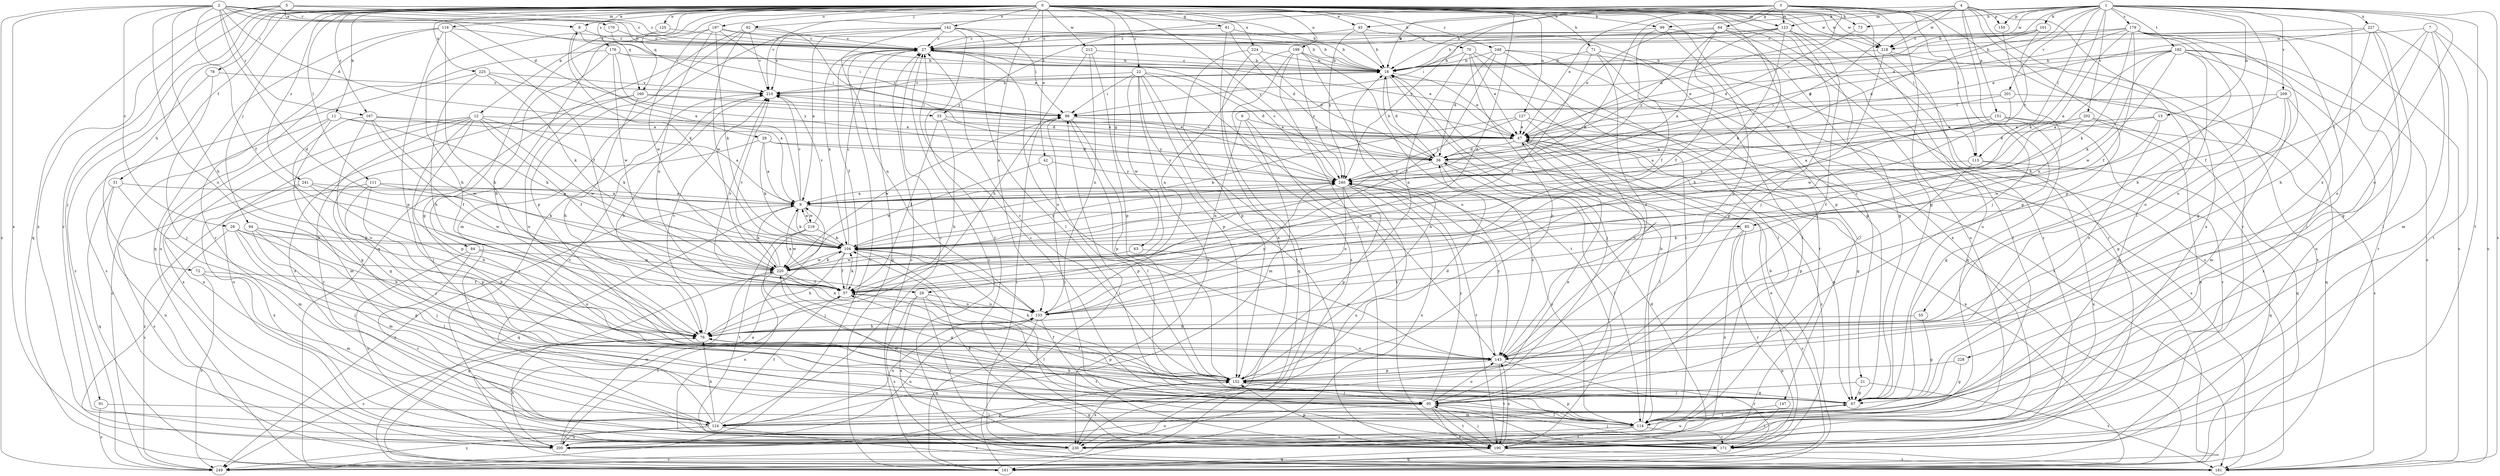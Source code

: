 strict digraph  {
0;
1;
2;
3;
4;
5;
6;
7;
8;
9;
11;
12;
13;
18;
21;
22;
26;
27;
28;
29;
33;
36;
42;
45;
47;
51;
55;
57;
61;
63;
64;
67;
70;
71;
72;
73;
76;
78;
84;
85;
86;
91;
92;
94;
95;
99;
101;
104;
111;
113;
114;
116;
123;
124;
125;
127;
133;
142;
143;
147;
150;
151;
152;
160;
161;
167;
170;
171;
176;
179;
181;
182;
190;
197;
199;
200;
201;
202;
209;
210;
212;
218;
219;
220;
224;
225;
227;
228;
230;
240;
241;
248;
249;
0 -> 8  [label=a];
0 -> 11  [label=b];
0 -> 12  [label=b];
0 -> 21  [label=c];
0 -> 22  [label=c];
0 -> 28  [label=d];
0 -> 42  [label=e];
0 -> 45  [label=e];
0 -> 51  [label=f];
0 -> 61  [label=g];
0 -> 63  [label=g];
0 -> 70  [label=h];
0 -> 71  [label=h];
0 -> 72  [label=h];
0 -> 73  [label=h];
0 -> 78  [label=i];
0 -> 84  [label=i];
0 -> 91  [label=j];
0 -> 92  [label=j];
0 -> 94  [label=j];
0 -> 95  [label=j];
0 -> 99  [label=k];
0 -> 111  [label=l];
0 -> 113  [label=l];
0 -> 116  [label=m];
0 -> 123  [label=m];
0 -> 125  [label=n];
0 -> 127  [label=n];
0 -> 133  [label=n];
0 -> 142  [label=o];
0 -> 147  [label=p];
0 -> 160  [label=q];
0 -> 167  [label=r];
0 -> 176  [label=s];
0 -> 197  [label=u];
0 -> 199  [label=u];
0 -> 212  [label=w];
0 -> 218  [label=w];
0 -> 224  [label=x];
0 -> 225  [label=x];
0 -> 240  [label=y];
0 -> 241  [label=z];
0 -> 248  [label=z];
1 -> 13  [label=b];
1 -> 18  [label=b];
1 -> 45  [label=e];
1 -> 47  [label=e];
1 -> 55  [label=f];
1 -> 73  [label=h];
1 -> 99  [label=k];
1 -> 101  [label=k];
1 -> 104  [label=k];
1 -> 113  [label=l];
1 -> 143  [label=o];
1 -> 150  [label=p];
1 -> 179  [label=s];
1 -> 181  [label=s];
1 -> 182  [label=t];
1 -> 190  [label=t];
1 -> 201  [label=v];
1 -> 202  [label=v];
1 -> 209  [label=v];
1 -> 218  [label=w];
1 -> 227  [label=x];
1 -> 228  [label=x];
2 -> 18  [label=b];
2 -> 26  [label=c];
2 -> 27  [label=c];
2 -> 28  [label=d];
2 -> 29  [label=d];
2 -> 33  [label=d];
2 -> 57  [label=f];
2 -> 76  [label=h];
2 -> 143  [label=o];
2 -> 160  [label=q];
2 -> 167  [label=r];
2 -> 170  [label=r];
2 -> 218  [label=w];
2 -> 230  [label=x];
2 -> 249  [label=z];
3 -> 18  [label=b];
3 -> 33  [label=d];
3 -> 36  [label=d];
3 -> 47  [label=e];
3 -> 64  [label=g];
3 -> 67  [label=g];
3 -> 95  [label=j];
3 -> 104  [label=k];
3 -> 113  [label=l];
3 -> 123  [label=m];
3 -> 171  [label=r];
3 -> 200  [label=u];
3 -> 210  [label=v];
3 -> 240  [label=y];
4 -> 18  [label=b];
4 -> 67  [label=g];
4 -> 114  [label=l];
4 -> 123  [label=m];
4 -> 150  [label=p];
4 -> 151  [label=p];
4 -> 152  [label=p];
4 -> 218  [label=w];
4 -> 230  [label=x];
4 -> 240  [label=y];
5 -> 8  [label=a];
5 -> 18  [label=b];
5 -> 27  [label=c];
5 -> 161  [label=q];
5 -> 171  [label=r];
5 -> 218  [label=w];
5 -> 230  [label=x];
6 -> 47  [label=e];
6 -> 124  [label=m];
6 -> 133  [label=n];
6 -> 190  [label=t];
7 -> 85  [label=i];
7 -> 124  [label=m];
7 -> 143  [label=o];
7 -> 181  [label=s];
7 -> 190  [label=t];
7 -> 218  [label=w];
8 -> 27  [label=c];
8 -> 47  [label=e];
8 -> 104  [label=k];
9 -> 8  [label=a];
9 -> 85  [label=i];
9 -> 104  [label=k];
9 -> 161  [label=q];
9 -> 210  [label=v];
9 -> 219  [label=w];
9 -> 249  [label=z];
11 -> 47  [label=e];
11 -> 104  [label=k];
11 -> 124  [label=m];
11 -> 230  [label=x];
11 -> 249  [label=z];
12 -> 47  [label=e];
12 -> 57  [label=f];
12 -> 95  [label=j];
12 -> 104  [label=k];
12 -> 152  [label=p];
12 -> 171  [label=r];
12 -> 200  [label=u];
12 -> 220  [label=w];
12 -> 230  [label=x];
13 -> 36  [label=d];
13 -> 47  [label=e];
13 -> 143  [label=o];
13 -> 220  [label=w];
18 -> 27  [label=c];
18 -> 36  [label=d];
18 -> 47  [label=e];
18 -> 95  [label=j];
18 -> 181  [label=s];
18 -> 210  [label=v];
21 -> 67  [label=g];
21 -> 95  [label=j];
21 -> 181  [label=s];
22 -> 36  [label=d];
22 -> 86  [label=i];
22 -> 143  [label=o];
22 -> 152  [label=p];
22 -> 161  [label=q];
22 -> 190  [label=t];
22 -> 210  [label=v];
22 -> 220  [label=w];
22 -> 230  [label=x];
26 -> 67  [label=g];
26 -> 76  [label=h];
26 -> 95  [label=j];
26 -> 104  [label=k];
26 -> 200  [label=u];
27 -> 18  [label=b];
27 -> 47  [label=e];
27 -> 57  [label=f];
27 -> 104  [label=k];
27 -> 143  [label=o];
27 -> 161  [label=q];
28 -> 114  [label=l];
28 -> 133  [label=n];
28 -> 181  [label=s];
28 -> 190  [label=t];
28 -> 230  [label=x];
29 -> 9  [label=a];
29 -> 36  [label=d];
29 -> 67  [label=g];
29 -> 104  [label=k];
29 -> 240  [label=y];
33 -> 47  [label=e];
33 -> 57  [label=f];
33 -> 76  [label=h];
33 -> 240  [label=y];
36 -> 18  [label=b];
36 -> 67  [label=g];
36 -> 114  [label=l];
36 -> 143  [label=o];
36 -> 210  [label=v];
36 -> 240  [label=y];
42 -> 152  [label=p];
42 -> 220  [label=w];
42 -> 240  [label=y];
45 -> 18  [label=b];
45 -> 27  [label=c];
45 -> 67  [label=g];
45 -> 240  [label=y];
47 -> 36  [label=d];
47 -> 67  [label=g];
47 -> 95  [label=j];
47 -> 114  [label=l];
47 -> 249  [label=z];
51 -> 9  [label=a];
51 -> 124  [label=m];
51 -> 161  [label=q];
51 -> 200  [label=u];
55 -> 67  [label=g];
55 -> 76  [label=h];
57 -> 9  [label=a];
57 -> 104  [label=k];
57 -> 133  [label=n];
57 -> 210  [label=v];
61 -> 18  [label=b];
61 -> 27  [label=c];
61 -> 36  [label=d];
61 -> 230  [label=x];
63 -> 143  [label=o];
63 -> 220  [label=w];
64 -> 27  [label=c];
64 -> 47  [label=e];
64 -> 57  [label=f];
64 -> 76  [label=h];
64 -> 171  [label=r];
64 -> 200  [label=u];
64 -> 240  [label=y];
67 -> 57  [label=f];
67 -> 76  [label=h];
67 -> 124  [label=m];
67 -> 200  [label=u];
70 -> 18  [label=b];
70 -> 47  [label=e];
70 -> 114  [label=l];
70 -> 133  [label=n];
70 -> 152  [label=p];
70 -> 161  [label=q];
71 -> 18  [label=b];
71 -> 57  [label=f];
71 -> 114  [label=l];
71 -> 143  [label=o];
71 -> 181  [label=s];
72 -> 57  [label=f];
72 -> 124  [label=m];
72 -> 249  [label=z];
73 -> 36  [label=d];
76 -> 143  [label=o];
76 -> 152  [label=p];
76 -> 210  [label=v];
76 -> 249  [label=z];
78 -> 95  [label=j];
78 -> 210  [label=v];
78 -> 249  [label=z];
84 -> 143  [label=o];
84 -> 171  [label=r];
84 -> 200  [label=u];
84 -> 220  [label=w];
85 -> 104  [label=k];
85 -> 171  [label=r];
85 -> 230  [label=x];
85 -> 249  [label=z];
86 -> 47  [label=e];
86 -> 114  [label=l];
86 -> 152  [label=p];
86 -> 220  [label=w];
91 -> 114  [label=l];
91 -> 249  [label=z];
92 -> 27  [label=c];
92 -> 152  [label=p];
92 -> 161  [label=q];
92 -> 210  [label=v];
92 -> 220  [label=w];
92 -> 240  [label=y];
94 -> 76  [label=h];
94 -> 95  [label=j];
94 -> 104  [label=k];
94 -> 114  [label=l];
94 -> 124  [label=m];
95 -> 114  [label=l];
95 -> 143  [label=o];
95 -> 181  [label=s];
95 -> 190  [label=t];
95 -> 200  [label=u];
95 -> 240  [label=y];
99 -> 27  [label=c];
99 -> 57  [label=f];
99 -> 143  [label=o];
99 -> 230  [label=x];
101 -> 27  [label=c];
101 -> 36  [label=d];
101 -> 86  [label=i];
101 -> 240  [label=y];
104 -> 27  [label=c];
104 -> 57  [label=f];
104 -> 76  [label=h];
104 -> 133  [label=n];
104 -> 171  [label=r];
104 -> 220  [label=w];
104 -> 240  [label=y];
111 -> 9  [label=a];
111 -> 95  [label=j];
111 -> 104  [label=k];
111 -> 152  [label=p];
111 -> 249  [label=z];
113 -> 152  [label=p];
113 -> 161  [label=q];
113 -> 230  [label=x];
113 -> 240  [label=y];
114 -> 18  [label=b];
114 -> 27  [label=c];
114 -> 152  [label=p];
114 -> 171  [label=r];
114 -> 190  [label=t];
114 -> 220  [label=w];
114 -> 230  [label=x];
114 -> 240  [label=y];
116 -> 27  [label=c];
116 -> 57  [label=f];
116 -> 76  [label=h];
116 -> 152  [label=p];
116 -> 161  [label=q];
116 -> 171  [label=r];
123 -> 9  [label=a];
123 -> 18  [label=b];
123 -> 27  [label=c];
123 -> 67  [label=g];
123 -> 86  [label=i];
123 -> 95  [label=j];
123 -> 104  [label=k];
123 -> 171  [label=r];
124 -> 27  [label=c];
124 -> 47  [label=e];
124 -> 57  [label=f];
124 -> 67  [label=g];
124 -> 76  [label=h];
124 -> 133  [label=n];
124 -> 181  [label=s];
124 -> 200  [label=u];
124 -> 210  [label=v];
124 -> 249  [label=z];
125 -> 27  [label=c];
125 -> 76  [label=h];
127 -> 47  [label=e];
127 -> 104  [label=k];
127 -> 143  [label=o];
127 -> 181  [label=s];
127 -> 240  [label=y];
133 -> 76  [label=h];
133 -> 161  [label=q];
133 -> 190  [label=t];
133 -> 240  [label=y];
142 -> 9  [label=a];
142 -> 18  [label=b];
142 -> 27  [label=c];
142 -> 86  [label=i];
142 -> 114  [label=l];
142 -> 124  [label=m];
142 -> 133  [label=n];
142 -> 190  [label=t];
142 -> 210  [label=v];
143 -> 152  [label=p];
143 -> 171  [label=r];
143 -> 190  [label=t];
143 -> 240  [label=y];
147 -> 114  [label=l];
147 -> 190  [label=t];
150 -> 133  [label=n];
151 -> 9  [label=a];
151 -> 47  [label=e];
151 -> 67  [label=g];
151 -> 171  [label=r];
151 -> 181  [label=s];
151 -> 220  [label=w];
152 -> 18  [label=b];
152 -> 27  [label=c];
152 -> 36  [label=d];
152 -> 57  [label=f];
152 -> 67  [label=g];
152 -> 95  [label=j];
152 -> 104  [label=k];
152 -> 230  [label=x];
160 -> 36  [label=d];
160 -> 76  [label=h];
160 -> 86  [label=i];
160 -> 143  [label=o];
160 -> 230  [label=x];
161 -> 18  [label=b];
161 -> 27  [label=c];
161 -> 47  [label=e];
161 -> 86  [label=i];
167 -> 9  [label=a];
167 -> 47  [label=e];
167 -> 57  [label=f];
167 -> 67  [label=g];
167 -> 143  [label=o];
167 -> 220  [label=w];
170 -> 27  [label=c];
170 -> 210  [label=v];
171 -> 47  [label=e];
171 -> 86  [label=i];
171 -> 95  [label=j];
171 -> 161  [label=q];
176 -> 18  [label=b];
176 -> 76  [label=h];
176 -> 86  [label=i];
176 -> 200  [label=u];
176 -> 220  [label=w];
176 -> 240  [label=y];
179 -> 9  [label=a];
179 -> 18  [label=b];
179 -> 27  [label=c];
179 -> 36  [label=d];
179 -> 57  [label=f];
179 -> 67  [label=g];
179 -> 76  [label=h];
179 -> 104  [label=k];
179 -> 114  [label=l];
179 -> 143  [label=o];
179 -> 181  [label=s];
181 -> 9  [label=a];
181 -> 27  [label=c];
182 -> 9  [label=a];
182 -> 18  [label=b];
182 -> 47  [label=e];
182 -> 104  [label=k];
182 -> 143  [label=o];
182 -> 171  [label=r];
182 -> 181  [label=s];
182 -> 200  [label=u];
182 -> 220  [label=w];
190 -> 36  [label=d];
190 -> 95  [label=j];
190 -> 104  [label=k];
190 -> 143  [label=o];
190 -> 152  [label=p];
190 -> 161  [label=q];
190 -> 181  [label=s];
197 -> 18  [label=b];
197 -> 27  [label=c];
197 -> 67  [label=g];
197 -> 86  [label=i];
197 -> 104  [label=k];
197 -> 133  [label=n];
197 -> 220  [label=w];
199 -> 18  [label=b];
199 -> 95  [label=j];
199 -> 133  [label=n];
199 -> 143  [label=o];
199 -> 190  [label=t];
199 -> 240  [label=y];
199 -> 249  [label=z];
200 -> 57  [label=f];
200 -> 76  [label=h];
200 -> 133  [label=n];
200 -> 152  [label=p];
200 -> 220  [label=w];
201 -> 9  [label=a];
201 -> 86  [label=i];
201 -> 161  [label=q];
201 -> 220  [label=w];
202 -> 9  [label=a];
202 -> 47  [label=e];
202 -> 57  [label=f];
202 -> 161  [label=q];
202 -> 230  [label=x];
209 -> 67  [label=g];
209 -> 86  [label=i];
209 -> 104  [label=k];
209 -> 124  [label=m];
209 -> 230  [label=x];
210 -> 18  [label=b];
210 -> 76  [label=h];
210 -> 86  [label=i];
212 -> 18  [label=b];
212 -> 76  [label=h];
212 -> 133  [label=n];
212 -> 152  [label=p];
218 -> 18  [label=b];
218 -> 114  [label=l];
218 -> 152  [label=p];
218 -> 249  [label=z];
219 -> 9  [label=a];
219 -> 95  [label=j];
219 -> 104  [label=k];
219 -> 190  [label=t];
219 -> 210  [label=v];
219 -> 220  [label=w];
220 -> 9  [label=a];
220 -> 57  [label=f];
220 -> 67  [label=g];
220 -> 104  [label=k];
220 -> 133  [label=n];
220 -> 161  [label=q];
220 -> 210  [label=v];
220 -> 230  [label=x];
224 -> 18  [label=b];
224 -> 36  [label=d];
224 -> 152  [label=p];
224 -> 230  [label=x];
225 -> 9  [label=a];
225 -> 76  [label=h];
225 -> 104  [label=k];
225 -> 181  [label=s];
225 -> 210  [label=v];
227 -> 27  [label=c];
227 -> 47  [label=e];
227 -> 67  [label=g];
227 -> 76  [label=h];
227 -> 114  [label=l];
227 -> 190  [label=t];
228 -> 67  [label=g];
228 -> 152  [label=p];
230 -> 86  [label=i];
230 -> 210  [label=v];
230 -> 249  [label=z];
240 -> 9  [label=a];
240 -> 27  [label=c];
240 -> 133  [label=n];
240 -> 152  [label=p];
240 -> 190  [label=t];
240 -> 200  [label=u];
240 -> 230  [label=x];
241 -> 9  [label=a];
241 -> 76  [label=h];
241 -> 181  [label=s];
241 -> 220  [label=w];
241 -> 230  [label=x];
248 -> 18  [label=b];
248 -> 36  [label=d];
248 -> 57  [label=f];
248 -> 114  [label=l];
248 -> 161  [label=q];
248 -> 190  [label=t];
249 -> 27  [label=c];
}
